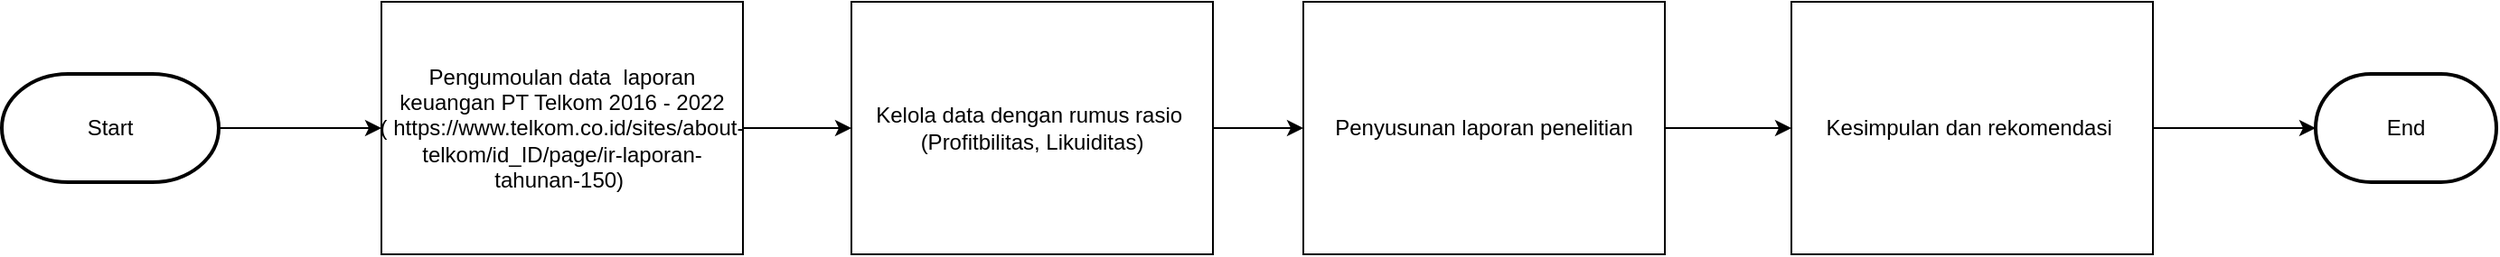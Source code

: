 <mxfile version="22.1.16" type="github">
  <diagram name="Page-1" id="2u9pE-MmX1JPQdljEYWo">
    <mxGraphModel dx="2450" dy="541" grid="1" gridSize="10" guides="1" tooltips="1" connect="1" arrows="1" fold="1" page="1" pageScale="1" pageWidth="1400" pageHeight="850" math="0" shadow="0">
      <root>
        <mxCell id="0" />
        <mxCell id="1" parent="0" />
        <mxCell id="dGEr_c4MNiMGvfdEpYcY-1" value="End" style="strokeWidth=2;html=1;shape=mxgraph.flowchart.terminator;whiteSpace=wrap;" vertex="1" parent="1">
          <mxGeometry x="1240" y="250" width="100" height="60" as="geometry" />
        </mxCell>
        <mxCell id="dGEr_c4MNiMGvfdEpYcY-15" style="edgeStyle=orthogonalEdgeStyle;rounded=0;orthogonalLoop=1;jettySize=auto;html=1;entryX=0;entryY=0.5;entryDx=0;entryDy=0;" edge="1" parent="1" source="dGEr_c4MNiMGvfdEpYcY-2" target="dGEr_c4MNiMGvfdEpYcY-5">
          <mxGeometry relative="1" as="geometry" />
        </mxCell>
        <mxCell id="dGEr_c4MNiMGvfdEpYcY-2" value="Start" style="strokeWidth=2;html=1;shape=mxgraph.flowchart.terminator;whiteSpace=wrap;" vertex="1" parent="1">
          <mxGeometry x="-40" y="250" width="120" height="60" as="geometry" />
        </mxCell>
        <mxCell id="dGEr_c4MNiMGvfdEpYcY-16" style="edgeStyle=orthogonalEdgeStyle;rounded=0;orthogonalLoop=1;jettySize=auto;html=1;" edge="1" parent="1" source="dGEr_c4MNiMGvfdEpYcY-5" target="dGEr_c4MNiMGvfdEpYcY-14">
          <mxGeometry relative="1" as="geometry" />
        </mxCell>
        <mxCell id="dGEr_c4MNiMGvfdEpYcY-5" value="Pengumoulan data&amp;nbsp; laporan keuangan PT Telkom 2016 - 2022&lt;br&gt;(&amp;nbsp;https://www.telkom.co.id/sites/about-telkom/id_ID/page/ir-laporan-tahunan-150)&amp;nbsp;&lt;div style=&quot;text-align: justify;&quot;&gt;&lt;/div&gt;" style="rounded=0;whiteSpace=wrap;html=1;" vertex="1" parent="1">
          <mxGeometry x="170" y="210" width="200" height="140" as="geometry" />
        </mxCell>
        <mxCell id="dGEr_c4MNiMGvfdEpYcY-12" value="Kesimpulan dan rekomendasi&amp;nbsp;" style="rounded=0;whiteSpace=wrap;html=1;" vertex="1" parent="1">
          <mxGeometry x="950" y="210" width="200" height="140" as="geometry" />
        </mxCell>
        <mxCell id="dGEr_c4MNiMGvfdEpYcY-18" style="edgeStyle=orthogonalEdgeStyle;rounded=0;orthogonalLoop=1;jettySize=auto;html=1;entryX=0;entryY=0.5;entryDx=0;entryDy=0;" edge="1" parent="1" source="dGEr_c4MNiMGvfdEpYcY-13" target="dGEr_c4MNiMGvfdEpYcY-12">
          <mxGeometry relative="1" as="geometry" />
        </mxCell>
        <mxCell id="dGEr_c4MNiMGvfdEpYcY-13" value="Penyusunan laporan penelitian" style="rounded=0;whiteSpace=wrap;html=1;" vertex="1" parent="1">
          <mxGeometry x="680" y="210" width="200" height="140" as="geometry" />
        </mxCell>
        <mxCell id="dGEr_c4MNiMGvfdEpYcY-17" style="edgeStyle=orthogonalEdgeStyle;rounded=0;orthogonalLoop=1;jettySize=auto;html=1;entryX=0;entryY=0.5;entryDx=0;entryDy=0;" edge="1" parent="1" source="dGEr_c4MNiMGvfdEpYcY-14" target="dGEr_c4MNiMGvfdEpYcY-13">
          <mxGeometry relative="1" as="geometry" />
        </mxCell>
        <mxCell id="dGEr_c4MNiMGvfdEpYcY-14" value="Kelola data dengan rumus rasio&amp;nbsp;&lt;br&gt;(Profitbilitas, Likuiditas)" style="rounded=0;whiteSpace=wrap;html=1;" vertex="1" parent="1">
          <mxGeometry x="430" y="210" width="200" height="140" as="geometry" />
        </mxCell>
        <mxCell id="dGEr_c4MNiMGvfdEpYcY-19" style="edgeStyle=orthogonalEdgeStyle;rounded=0;orthogonalLoop=1;jettySize=auto;html=1;" edge="1" parent="1" source="dGEr_c4MNiMGvfdEpYcY-12">
          <mxGeometry relative="1" as="geometry">
            <mxPoint x="1240" y="280" as="targetPoint" />
          </mxGeometry>
        </mxCell>
      </root>
    </mxGraphModel>
  </diagram>
</mxfile>
